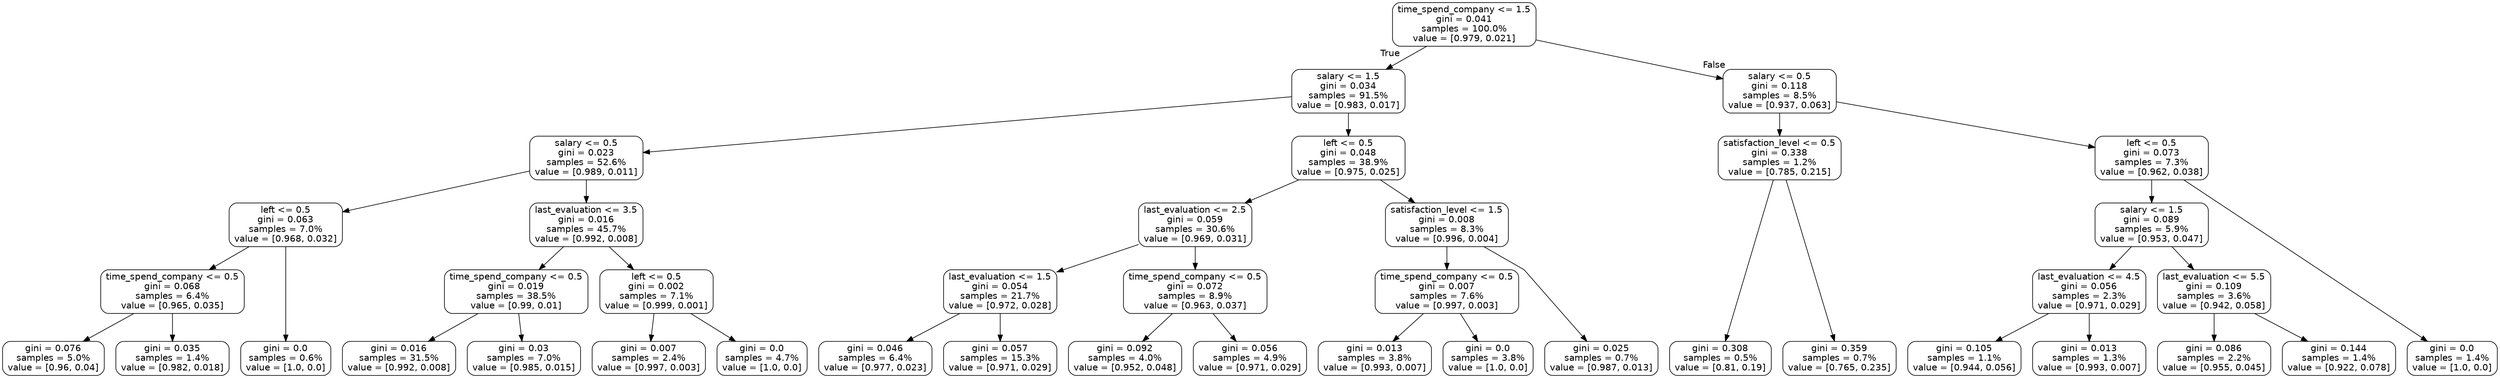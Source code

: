 digraph Tree {
node [shape=box, style="rounded", color="black", fontname=helvetica] ;
graph [ranksep=equally, splines=polyline] ;
edge [fontname=helvetica] ;
0 [label="time_spend_company <= 1.5\ngini = 0.041\nsamples = 100.0%\nvalue = [0.979, 0.021]"] ;
1 [label="salary <= 1.5\ngini = 0.034\nsamples = 91.5%\nvalue = [0.983, 0.017]"] ;
0 -> 1 [labeldistance=2.5, labelangle=45, headlabel="True"] ;
2 [label="salary <= 0.5\ngini = 0.023\nsamples = 52.6%\nvalue = [0.989, 0.011]"] ;
1 -> 2 ;
3 [label="left <= 0.5\ngini = 0.063\nsamples = 7.0%\nvalue = [0.968, 0.032]"] ;
2 -> 3 ;
4 [label="time_spend_company <= 0.5\ngini = 0.068\nsamples = 6.4%\nvalue = [0.965, 0.035]"] ;
3 -> 4 ;
5 [label="gini = 0.076\nsamples = 5.0%\nvalue = [0.96, 0.04]"] ;
4 -> 5 ;
6 [label="gini = 0.035\nsamples = 1.4%\nvalue = [0.982, 0.018]"] ;
4 -> 6 ;
7 [label="gini = 0.0\nsamples = 0.6%\nvalue = [1.0, 0.0]"] ;
3 -> 7 ;
8 [label="last_evaluation <= 3.5\ngini = 0.016\nsamples = 45.7%\nvalue = [0.992, 0.008]"] ;
2 -> 8 ;
9 [label="time_spend_company <= 0.5\ngini = 0.019\nsamples = 38.5%\nvalue = [0.99, 0.01]"] ;
8 -> 9 ;
10 [label="gini = 0.016\nsamples = 31.5%\nvalue = [0.992, 0.008]"] ;
9 -> 10 ;
11 [label="gini = 0.03\nsamples = 7.0%\nvalue = [0.985, 0.015]"] ;
9 -> 11 ;
12 [label="left <= 0.5\ngini = 0.002\nsamples = 7.1%\nvalue = [0.999, 0.001]"] ;
8 -> 12 ;
13 [label="gini = 0.007\nsamples = 2.4%\nvalue = [0.997, 0.003]"] ;
12 -> 13 ;
14 [label="gini = 0.0\nsamples = 4.7%\nvalue = [1.0, 0.0]"] ;
12 -> 14 ;
15 [label="left <= 0.5\ngini = 0.048\nsamples = 38.9%\nvalue = [0.975, 0.025]"] ;
1 -> 15 ;
16 [label="last_evaluation <= 2.5\ngini = 0.059\nsamples = 30.6%\nvalue = [0.969, 0.031]"] ;
15 -> 16 ;
17 [label="last_evaluation <= 1.5\ngini = 0.054\nsamples = 21.7%\nvalue = [0.972, 0.028]"] ;
16 -> 17 ;
18 [label="gini = 0.046\nsamples = 6.4%\nvalue = [0.977, 0.023]"] ;
17 -> 18 ;
19 [label="gini = 0.057\nsamples = 15.3%\nvalue = [0.971, 0.029]"] ;
17 -> 19 ;
20 [label="time_spend_company <= 0.5\ngini = 0.072\nsamples = 8.9%\nvalue = [0.963, 0.037]"] ;
16 -> 20 ;
21 [label="gini = 0.092\nsamples = 4.0%\nvalue = [0.952, 0.048]"] ;
20 -> 21 ;
22 [label="gini = 0.056\nsamples = 4.9%\nvalue = [0.971, 0.029]"] ;
20 -> 22 ;
23 [label="satisfaction_level <= 1.5\ngini = 0.008\nsamples = 8.3%\nvalue = [0.996, 0.004]"] ;
15 -> 23 ;
24 [label="time_spend_company <= 0.5\ngini = 0.007\nsamples = 7.6%\nvalue = [0.997, 0.003]"] ;
23 -> 24 ;
25 [label="gini = 0.013\nsamples = 3.8%\nvalue = [0.993, 0.007]"] ;
24 -> 25 ;
26 [label="gini = 0.0\nsamples = 3.8%\nvalue = [1.0, 0.0]"] ;
24 -> 26 ;
27 [label="gini = 0.025\nsamples = 0.7%\nvalue = [0.987, 0.013]"] ;
23 -> 27 ;
28 [label="salary <= 0.5\ngini = 0.118\nsamples = 8.5%\nvalue = [0.937, 0.063]"] ;
0 -> 28 [labeldistance=2.5, labelangle=-45, headlabel="False"] ;
29 [label="satisfaction_level <= 0.5\ngini = 0.338\nsamples = 1.2%\nvalue = [0.785, 0.215]"] ;
28 -> 29 ;
30 [label="gini = 0.308\nsamples = 0.5%\nvalue = [0.81, 0.19]"] ;
29 -> 30 ;
31 [label="gini = 0.359\nsamples = 0.7%\nvalue = [0.765, 0.235]"] ;
29 -> 31 ;
32 [label="left <= 0.5\ngini = 0.073\nsamples = 7.3%\nvalue = [0.962, 0.038]"] ;
28 -> 32 ;
33 [label="salary <= 1.5\ngini = 0.089\nsamples = 5.9%\nvalue = [0.953, 0.047]"] ;
32 -> 33 ;
34 [label="last_evaluation <= 4.5\ngini = 0.056\nsamples = 2.3%\nvalue = [0.971, 0.029]"] ;
33 -> 34 ;
35 [label="gini = 0.105\nsamples = 1.1%\nvalue = [0.944, 0.056]"] ;
34 -> 35 ;
36 [label="gini = 0.013\nsamples = 1.3%\nvalue = [0.993, 0.007]"] ;
34 -> 36 ;
37 [label="last_evaluation <= 5.5\ngini = 0.109\nsamples = 3.6%\nvalue = [0.942, 0.058]"] ;
33 -> 37 ;
38 [label="gini = 0.086\nsamples = 2.2%\nvalue = [0.955, 0.045]"] ;
37 -> 38 ;
39 [label="gini = 0.144\nsamples = 1.4%\nvalue = [0.922, 0.078]"] ;
37 -> 39 ;
40 [label="gini = 0.0\nsamples = 1.4%\nvalue = [1.0, 0.0]"] ;
32 -> 40 ;
{rank=same ; 0} ;
{rank=same ; 1; 28} ;
{rank=same ; 2; 15; 29; 32} ;
{rank=same ; 3; 8; 16; 23; 33} ;
{rank=same ; 4; 9; 12; 17; 20; 24; 34; 37} ;
{rank=same ; 5; 6; 7; 10; 11; 13; 14; 18; 19; 21; 22; 25; 26; 27; 30; 31; 35; 36; 38; 39; 40} ;
}